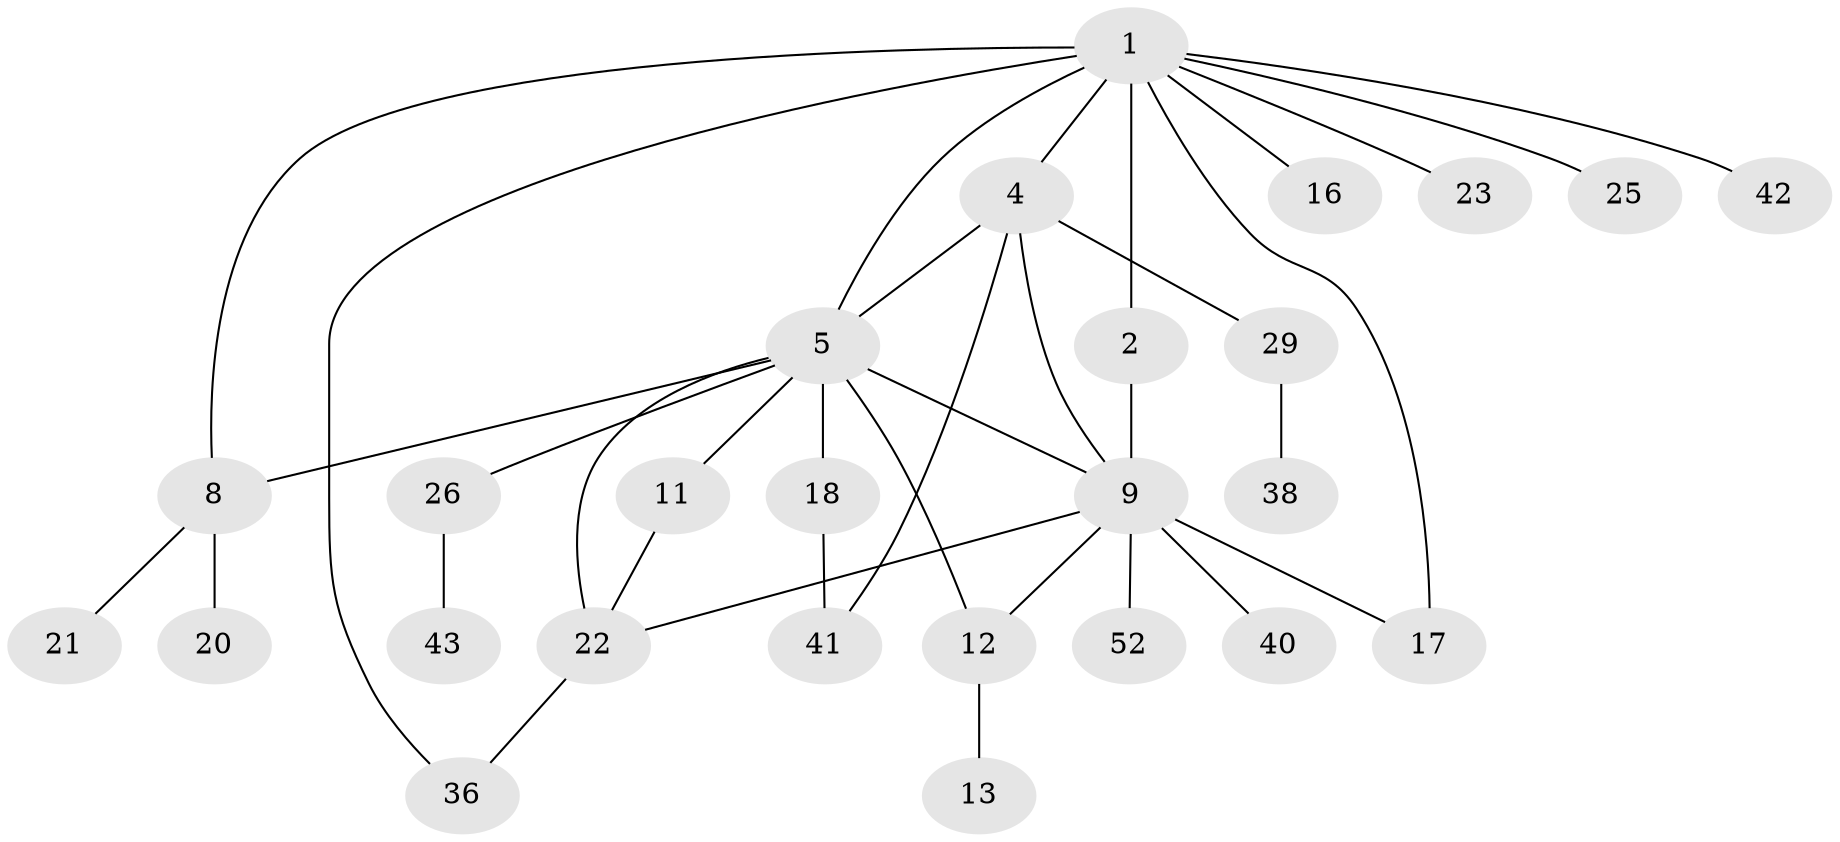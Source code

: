 // original degree distribution, {7: 0.057692307692307696, 4: 0.019230769230769232, 6: 0.07692307692307693, 5: 0.07692307692307693, 2: 0.21153846153846154, 1: 0.4807692307692308, 3: 0.07692307692307693}
// Generated by graph-tools (version 1.1) at 2025/16/03/09/25 04:16:11]
// undirected, 26 vertices, 35 edges
graph export_dot {
graph [start="1"]
  node [color=gray90,style=filled];
  1 [super="+3"];
  2 [super="+32+15"];
  4;
  5 [super="+28+39+7+19+6"];
  8 [super="+14+50"];
  9 [super="+10"];
  11 [super="+37"];
  12 [super="+46+48"];
  13;
  16;
  17;
  18 [super="+33"];
  20;
  21;
  22 [super="+27"];
  23 [super="+24"];
  25;
  26;
  29 [super="+35+30"];
  36 [super="+45"];
  38;
  40;
  41 [super="+44"];
  42;
  43;
  52;
  1 -- 2;
  1 -- 16;
  1 -- 23;
  1 -- 42;
  1 -- 5 [weight=2];
  1 -- 17;
  1 -- 4;
  1 -- 36;
  1 -- 8;
  1 -- 25;
  2 -- 9;
  4 -- 29;
  4 -- 9;
  4 -- 5;
  4 -- 41;
  5 -- 9 [weight=2];
  5 -- 11;
  5 -- 22 [weight=2];
  5 -- 8;
  5 -- 26;
  5 -- 12;
  5 -- 18;
  8 -- 21;
  8 -- 20;
  9 -- 17;
  9 -- 52;
  9 -- 22;
  9 -- 40;
  9 -- 12;
  11 -- 22;
  12 -- 13;
  18 -- 41;
  22 -- 36;
  26 -- 43;
  29 -- 38;
}
